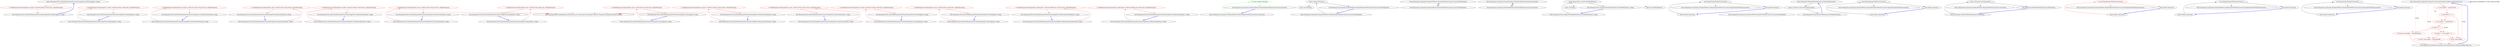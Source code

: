 digraph  {
m1_13 [cluster="Humanizer.Tests.DateTimeHumanizePrecisionStrategyTests.MinutesAgo(int, string)", file="DateTimeHumanizePrecisionStrategyTests.cs", label="Entry Humanizer.Tests.DateTimeHumanizePrecisionStrategyTests.MinutesAgo(int, string)", span="70-70"];
m1_14 [cluster="Humanizer.Tests.DateTimeHumanizePrecisionStrategyTests.MinutesAgo(int, string)", color=red, community=0, file="DateTimeHumanizePrecisionStrategyTests.cs", label="0: DateHumanize.Verify(expected, minutes, TimeUnit.Minute, Tense.Past, defaultPrecision)", span="72-72"];
m1_15 [cluster="Humanizer.Tests.DateTimeHumanizePrecisionStrategyTests.MinutesAgo(int, string)", file="DateTimeHumanizePrecisionStrategyTests.cs", label="Exit Humanizer.Tests.DateTimeHumanizePrecisionStrategyTests.MinutesAgo(int, string)", span="70-70"];
m1_3 [cluster="Humanizer.Tests.DateHumanize.Verify(string, int, Humanizer.Localisation.TimeUnit, Humanizer.Localisation.Tense, double?)", file="DateTimeHumanizePrecisionStrategyTests.cs", label="Entry Humanizer.Tests.DateHumanize.Verify(string, int, Humanizer.Localisation.TimeUnit, Humanizer.Localisation.Tense, double?)", span="29-29"];
m1_31 [cluster="Humanizer.Tests.DateTimeHumanizePrecisionStrategyTests.MonthsAgo(int, string)", file="DateTimeHumanizePrecisionStrategyTests.cs", label="Entry Humanizer.Tests.DateTimeHumanizePrecisionStrategyTests.MonthsAgo(int, string)", span="154-154"];
m1_32 [cluster="Humanizer.Tests.DateTimeHumanizePrecisionStrategyTests.MonthsAgo(int, string)", color=red, community=0, file="DateTimeHumanizePrecisionStrategyTests.cs", label="0: DateHumanize.Verify(expected, months, TimeUnit.Month, Tense.Past, defaultPrecision)", span="156-156"];
m1_33 [cluster="Humanizer.Tests.DateTimeHumanizePrecisionStrategyTests.MonthsAgo(int, string)", file="DateTimeHumanizePrecisionStrategyTests.cs", label="Exit Humanizer.Tests.DateTimeHumanizePrecisionStrategyTests.MonthsAgo(int, string)", span="154-154"];
m1_10 [cluster="Humanizer.Tests.DateTimeHumanizePrecisionStrategyTests.SecondsFromNow(int, string)", file="DateTimeHumanizePrecisionStrategyTests.cs", label="Entry Humanizer.Tests.DateTimeHumanizePrecisionStrategyTests.SecondsFromNow(int, string)", span="56-56"];
m1_11 [cluster="Humanizer.Tests.DateTimeHumanizePrecisionStrategyTests.SecondsFromNow(int, string)", color=red, community=0, file="DateTimeHumanizePrecisionStrategyTests.cs", label="0: DateHumanize.Verify(expected, seconds, TimeUnit.Second, Tense.Future, defaultPrecision)", span="58-58"];
m1_12 [cluster="Humanizer.Tests.DateTimeHumanizePrecisionStrategyTests.SecondsFromNow(int, string)", file="DateTimeHumanizePrecisionStrategyTests.cs", label="Exit Humanizer.Tests.DateTimeHumanizePrecisionStrategyTests.SecondsFromNow(int, string)", span="56-56"];
m1_28 [cluster="Humanizer.Tests.DateTimeHumanizePrecisionStrategyTests.DaysFromNow(int, string)", file="DateTimeHumanizePrecisionStrategyTests.cs", label="Entry Humanizer.Tests.DateTimeHumanizePrecisionStrategyTests.DaysFromNow(int, string)", span="141-141"];
m1_29 [cluster="Humanizer.Tests.DateTimeHumanizePrecisionStrategyTests.DaysFromNow(int, string)", color=red, community=0, file="DateTimeHumanizePrecisionStrategyTests.cs", label="0: DateHumanize.Verify(expected, days, TimeUnit.Day, Tense.Future, defaultPrecision)", span="143-143"];
m1_30 [cluster="Humanizer.Tests.DateTimeHumanizePrecisionStrategyTests.DaysFromNow(int, string)", file="DateTimeHumanizePrecisionStrategyTests.cs", label="Exit Humanizer.Tests.DateTimeHumanizePrecisionStrategyTests.DaysFromNow(int, string)", span="141-141"];
m1_34 [cluster="Humanizer.Tests.DateTimeHumanizePrecisionStrategyTests.MonthsFromNow(int, string)", file="DateTimeHumanizePrecisionStrategyTests.cs", label="Entry Humanizer.Tests.DateTimeHumanizePrecisionStrategyTests.MonthsFromNow(int, string)", span="167-167"];
m1_35 [cluster="Humanizer.Tests.DateTimeHumanizePrecisionStrategyTests.MonthsFromNow(int, string)", color=red, community=0, file="DateTimeHumanizePrecisionStrategyTests.cs", label="0: DateHumanize.Verify(expected, months, TimeUnit.Month, Tense.Future, defaultPrecision)", span="169-169"];
m1_36 [cluster="Humanizer.Tests.DateTimeHumanizePrecisionStrategyTests.MonthsFromNow(int, string)", file="DateTimeHumanizePrecisionStrategyTests.cs", label="Exit Humanizer.Tests.DateTimeHumanizePrecisionStrategyTests.MonthsFromNow(int, string)", span="167-167"];
m1_22 [cluster="Humanizer.Tests.DateTimeHumanizePrecisionStrategyTests.HoursFromNow(int, string)", file="DateTimeHumanizePrecisionStrategyTests.cs", label="Entry Humanizer.Tests.DateTimeHumanizePrecisionStrategyTests.HoursFromNow(int, string)", span="113-113"];
m1_23 [cluster="Humanizer.Tests.DateTimeHumanizePrecisionStrategyTests.HoursFromNow(int, string)", color=red, community=0, file="DateTimeHumanizePrecisionStrategyTests.cs", label="0: DateHumanize.Verify(expected, hours, TimeUnit.Hour, Tense.Future, defaultPrecision)", span="115-115"];
m1_24 [cluster="Humanizer.Tests.DateTimeHumanizePrecisionStrategyTests.HoursFromNow(int, string)", file="DateTimeHumanizePrecisionStrategyTests.cs", label="Exit Humanizer.Tests.DateTimeHumanizePrecisionStrategyTests.HoursFromNow(int, string)", span="113-113"];
m1_25 [cluster="Humanizer.Tests.DateTimeHumanizePrecisionStrategyTests.DaysAgo(int, string)", file="DateTimeHumanizePrecisionStrategyTests.cs", label="Entry Humanizer.Tests.DateTimeHumanizePrecisionStrategyTests.DaysAgo(int, string)", span="127-127"];
m1_26 [cluster="Humanizer.Tests.DateTimeHumanizePrecisionStrategyTests.DaysAgo(int, string)", color=red, community=0, file="DateTimeHumanizePrecisionStrategyTests.cs", label="0: DateHumanize.Verify(expected, days, TimeUnit.Day, Tense.Past, defaultPrecision)", span="129-129"];
m1_27 [cluster="Humanizer.Tests.DateTimeHumanizePrecisionStrategyTests.DaysAgo(int, string)", file="DateTimeHumanizePrecisionStrategyTests.cs", label="Exit Humanizer.Tests.DateTimeHumanizePrecisionStrategyTests.DaysAgo(int, string)", span="127-127"];
m1_37 [cluster="Humanizer.Tests.DateTimeHumanizePrecisionStrategyTests.YearsAgo(int, string)", file="DateTimeHumanizePrecisionStrategyTests.cs", label="Entry Humanizer.Tests.DateTimeHumanizePrecisionStrategyTests.YearsAgo(int, string)", span="175-175"];
m1_38 [cluster="Humanizer.Tests.DateTimeHumanizePrecisionStrategyTests.YearsAgo(int, string)", color=red, community=0, file="DateTimeHumanizePrecisionStrategyTests.cs", label="0: DateHumanize.Verify(expected, years, TimeUnit.Year, Tense.Past, defaultPrecision)", span="177-177"];
m1_39 [cluster="Humanizer.Tests.DateTimeHumanizePrecisionStrategyTests.YearsAgo(int, string)", file="DateTimeHumanizePrecisionStrategyTests.cs", label="Exit Humanizer.Tests.DateTimeHumanizePrecisionStrategyTests.YearsAgo(int, string)", span="175-175"];
m1_16 [cluster="Humanizer.Tests.DateTimeHumanizePrecisionStrategyTests.MinutesFromNow(int, string)", file="DateTimeHumanizePrecisionStrategyTests.cs", label="Entry Humanizer.Tests.DateTimeHumanizePrecisionStrategyTests.MinutesFromNow(int, string)", span="84-84"];
m1_17 [cluster="Humanizer.Tests.DateTimeHumanizePrecisionStrategyTests.MinutesFromNow(int, string)", color=red, community=0, file="DateTimeHumanizePrecisionStrategyTests.cs", label="0: DateHumanize.Verify(expected, minutes, TimeUnit.Minute, Tense.Future, defaultPrecision)", span="86-86"];
m1_18 [cluster="Humanizer.Tests.DateTimeHumanizePrecisionStrategyTests.MinutesFromNow(int, string)", file="DateTimeHumanizePrecisionStrategyTests.cs", label="Exit Humanizer.Tests.DateTimeHumanizePrecisionStrategyTests.MinutesFromNow(int, string)", span="84-84"];
m1_40 [cluster="Humanizer.Tests.DateTimeHumanizePrecisionStrategyTests.YearsFromNow(int, string)", file="DateTimeHumanizePrecisionStrategyTests.cs", label="Entry Humanizer.Tests.DateTimeHumanizePrecisionStrategyTests.YearsFromNow(int, string)", span="183-183"];
m1_41 [cluster="Humanizer.Tests.DateTimeHumanizePrecisionStrategyTests.YearsFromNow(int, string)", color=red, community=0, file="DateTimeHumanizePrecisionStrategyTests.cs", label="0: DateHumanize.Verify(expected, years, TimeUnit.Year, Tense.Future, defaultPrecision)", span="185-185"];
m1_42 [cluster="Humanizer.Tests.DateTimeHumanizePrecisionStrategyTests.YearsFromNow(int, string)", file="DateTimeHumanizePrecisionStrategyTests.cs", label="Exit Humanizer.Tests.DateTimeHumanizePrecisionStrategyTests.YearsFromNow(int, string)", span="183-183"];
m1_7 [cluster="Humanizer.Tests.DateTimeHumanizePrecisionStrategyTests.SecondsAgo(int, string)", file="DateTimeHumanizePrecisionStrategyTests.cs", label="Entry Humanizer.Tests.DateTimeHumanizePrecisionStrategyTests.SecondsAgo(int, string)", span="42-42"];
m1_8 [cluster="Humanizer.Tests.DateTimeHumanizePrecisionStrategyTests.SecondsAgo(int, string)", color=red, community=0, file="DateTimeHumanizePrecisionStrategyTests.cs", label="0: DateHumanize.Verify(expected, seconds, TimeUnit.Second, Tense.Past, defaultPrecision)", span="44-44"];
m1_9 [cluster="Humanizer.Tests.DateTimeHumanizePrecisionStrategyTests.SecondsAgo(int, string)", file="DateTimeHumanizePrecisionStrategyTests.cs", label="Exit Humanizer.Tests.DateTimeHumanizePrecisionStrategyTests.SecondsAgo(int, string)", span="42-42"];
m1_19 [cluster="Humanizer.Tests.DateTimeHumanizePrecisionStrategyTests.HoursAgo(int, string)", file="DateTimeHumanizePrecisionStrategyTests.cs", label="Entry Humanizer.Tests.DateTimeHumanizePrecisionStrategyTests.HoursAgo(int, string)", span="99-99"];
m1_20 [cluster="Humanizer.Tests.DateTimeHumanizePrecisionStrategyTests.HoursAgo(int, string)", color=red, community=0, file="DateTimeHumanizePrecisionStrategyTests.cs", label="0: DateHumanize.Verify(expected, hours, TimeUnit.Hour, Tense.Past, defaultPrecision)", span="101-101"];
m1_21 [cluster="Humanizer.Tests.DateTimeHumanizePrecisionStrategyTests.HoursAgo(int, string)", file="DateTimeHumanizePrecisionStrategyTests.cs", label="Exit Humanizer.Tests.DateTimeHumanizePrecisionStrategyTests.HoursAgo(int, string)", span="99-99"];
m1_4 [cluster="Humanizer.Tests.DateTimeHumanizePrecisionStrategyTests.MillisecondsFromNow(int, string)", file="DateTimeHumanizePrecisionStrategyTests.cs", label="Entry Humanizer.Tests.DateTimeHumanizePrecisionStrategyTests.MillisecondsFromNow(int, string)", span="28-28"];
m1_5 [cluster="Humanizer.Tests.DateTimeHumanizePrecisionStrategyTests.MillisecondsFromNow(int, string)", color=red, community=0, file="DateTimeHumanizePrecisionStrategyTests.cs", label="0: DateHumanize.Verify(expected, milliseconds, TimeUnit.Millisecond, Tense.Future, defaultPrecision)", span="30-30"];
m1_6 [cluster="Humanizer.Tests.DateTimeHumanizePrecisionStrategyTests.MillisecondsFromNow(int, string)", file="DateTimeHumanizePrecisionStrategyTests.cs", label="Exit Humanizer.Tests.DateTimeHumanizePrecisionStrategyTests.MillisecondsFromNow(int, string)", span="28-28"];
m1_0 [cluster="Humanizer.Tests.DateTimeHumanizePrecisionStrategyTests.MillisecondsAgo(int, string)", file="DateTimeHumanizePrecisionStrategyTests.cs", label="Entry Humanizer.Tests.DateTimeHumanizePrecisionStrategyTests.MillisecondsAgo(int, string)", span="16-16"];
m1_1 [cluster="Humanizer.Tests.DateTimeHumanizePrecisionStrategyTests.MillisecondsAgo(int, string)", color=red, community=0, file="DateTimeHumanizePrecisionStrategyTests.cs", label="0: DateHumanize.Verify(expected, milliseconds, TimeUnit.Millisecond, Tense.Past, defaultPrecision)", span="18-18"];
m1_2 [cluster="Humanizer.Tests.DateTimeHumanizePrecisionStrategyTests.MillisecondsAgo(int, string)", file="DateTimeHumanizePrecisionStrategyTests.cs", label="Exit Humanizer.Tests.DateTimeHumanizePrecisionStrategyTests.MillisecondsAgo(int, string)", span="16-16"];
m2_3 [cluster="int.ToString()", file="DefaultNumberToWordsConverter.cs", label="Entry int.ToString()", span="0-0"];
m2_0 [cluster="Humanizer.Localisation.NumberToWords.DefaultNumberToWordsConverter.Convert(int)", file="DefaultNumberToWordsConverter.cs", label="Entry Humanizer.Localisation.NumberToWords.DefaultNumberToWordsConverter.Convert(int)", span="4-4"];
m2_1 [cluster="Humanizer.Localisation.NumberToWords.DefaultNumberToWordsConverter.Convert(int)", color=green, community=0, file="DefaultNumberToWordsConverter.cs", label="0: return number.ToString();", span="6-6"];
m2_2 [cluster="Humanizer.Localisation.NumberToWords.DefaultNumberToWordsConverter.Convert(int)", file="DefaultNumberToWordsConverter.cs", label="Exit Humanizer.Localisation.NumberToWords.DefaultNumberToWordsConverter.Convert(int)", span="4-4"];
m2_4 [cluster="Humanizer.Localisation.NumberToWords.DefaultNumberToWordsConverter.ConvertToOrdinal(int)", file="DefaultNumberToWordsConverter.cs", label="Entry Humanizer.Localisation.NumberToWords.DefaultNumberToWordsConverter.ConvertToOrdinal(int)", span="9-9"];
m2_5 [cluster="Humanizer.Localisation.NumberToWords.DefaultNumberToWordsConverter.ConvertToOrdinal(int)", file="DefaultNumberToWordsConverter.cs", label="return number.ToString();", span="11-11"];
m2_6 [cluster="Humanizer.Localisation.NumberToWords.DefaultNumberToWordsConverter.ConvertToOrdinal(int)", file="DefaultNumberToWordsConverter.cs", label="Exit Humanizer.Localisation.NumberToWords.DefaultNumberToWordsConverter.ConvertToOrdinal(int)", span="9-9"];
m7_2 [cluster="Humanizer.Localisation.NumberToWords.INumberToWordsConverter.ConvertToOrdinal(int)", file="INumberToWordsConverter.cs", label="Entry Humanizer.Localisation.NumberToWords.INumberToWordsConverter.ConvertToOrdinal(int)", span="19-19"];
m7_3 [cluster="Humanizer.Localisation.NumberToWords.INumberToWordsConverter.ConvertToOrdinal(int)", file="INumberToWordsConverter.cs", label="Exit Humanizer.Localisation.NumberToWords.INumberToWordsConverter.ConvertToOrdinal(int)", span="19-19"];
m7_0 [cluster="Humanizer.Localisation.NumberToWords.INumberToWordsConverter.Convert(int)", file="INumberToWordsConverter.cs", label="Entry Humanizer.Localisation.NumberToWords.INumberToWordsConverter.Convert(int)", span="12-12"];
m7_1 [cluster="Humanizer.Localisation.NumberToWords.INumberToWordsConverter.Convert(int)", file="INumberToWordsConverter.cs", label="Exit Humanizer.Localisation.NumberToWords.INumberToWordsConverter.Convert(int)", span="12-12"];
m8_4 [cluster="Unk.Equal", file="NumberToOrdinalWordsTests.cs", label="Entry Unk.Equal", span=""];
m8_0 [cluster="Humanizer.Tests.NumberToOrdinalWordsTests.ToOrdinalWords(int, string)", file="NumberToOrdinalWordsTests.cs", label="Entry Humanizer.Tests.NumberToOrdinalWordsTests.ToOrdinalWords(int, string)", span="50-50"];
m8_1 [cluster="Humanizer.Tests.NumberToOrdinalWordsTests.ToOrdinalWords(int, string)", file="NumberToOrdinalWordsTests.cs", label="Assert.Equal(words, number.ToOrdinalWords())", span="52-52"];
m8_2 [cluster="Humanizer.Tests.NumberToOrdinalWordsTests.ToOrdinalWords(int, string)", file="NumberToOrdinalWordsTests.cs", label="Exit Humanizer.Tests.NumberToOrdinalWordsTests.ToOrdinalWords(int, string)", span="50-50"];
m8_3 [cluster="int.ToOrdinalWords()", file="NumberToOrdinalWordsTests.cs", label="Entry int.ToOrdinalWords()", span="35-35"];
m9_7 [cluster="Humanizer.Localisation.NumberToWords.ArabicNumberToWordsConverter.ArabicNumberToWordsConverter()", file="NumberToWordsExtension.cs", label="Entry Humanizer.Localisation.NumberToWords.ArabicNumberToWordsConverter.ArabicNumberToWordsConverter()", span="4-4"];
m9_24 [cluster="Humanizer.NumberToWordsExtension.ToOrdinalWords(int)", file="NumberToWordsExtension.cs", label="Entry Humanizer.NumberToWordsExtension.ToOrdinalWords(int)", span="35-35"];
m9_25 [cluster="Humanizer.NumberToWordsExtension.ToOrdinalWords(int)", file="NumberToWordsExtension.cs", label="return Converter.ConvertToOrdinal(number);", span="37-37"];
m9_26 [cluster="Humanizer.NumberToWordsExtension.ToOrdinalWords(int)", file="NumberToWordsExtension.cs", label="Exit Humanizer.NumberToWordsExtension.ToOrdinalWords(int)", span="35-35"];
m9_15 [cluster="Humanizer.Localisation.NumberToWords.SpanishNumberToWordsConverter.SpanishNumberToWordsConverter()", file="NumberToWordsExtension.cs", label="Entry Humanizer.Localisation.NumberToWords.SpanishNumberToWordsConverter.SpanishNumberToWordsConverter()", span="5-5"];
m9_27 [cluster="Humanizer.Localisation.NumberToWords.INumberToWordsConverter.ConvertToOrdinal(int)", file="NumberToWordsExtension.cs", label="Entry Humanizer.Localisation.NumberToWords.INumberToWordsConverter.ConvertToOrdinal(int)", span="19-19"];
m9_23 [cluster="Humanizer.Localisation.NumberToWords.INumberToWordsConverter.Convert(int)", file="NumberToWordsExtension.cs", label="Entry Humanizer.Localisation.NumberToWords.INumberToWordsConverter.Convert(int)", span="12-12"];
m9_19 [cluster="Humanizer.Localisation.NumberToWords.PolishNumberToWordsConverter.PolishNumberToWordsConverter()", file="NumberToWordsExtension.cs", label="Entry Humanizer.Localisation.NumberToWords.PolishNumberToWordsConverter.PolishNumberToWordsConverter()", span="6-6"];
m9_20 [cluster="Humanizer.NumberToWordsExtension.ToWords(int)", file="NumberToWordsExtension.cs", label="Entry Humanizer.NumberToWordsExtension.ToWords(int)", span="25-25"];
m9_21 [cluster="Humanizer.NumberToWordsExtension.ToWords(int)", file="NumberToWordsExtension.cs", label="return Converter.Convert(number);", span="27-27"];
m9_22 [cluster="Humanizer.NumberToWordsExtension.ToWords(int)", file="NumberToWordsExtension.cs", label="Exit Humanizer.NumberToWordsExtension.ToWords(int)", span="25-25"];
m9_3 [cluster="Humanizer.Localisation.NumberToWords.EnglishNumberToWordsConverter.EnglishNumberToWordsConverter()", file="NumberToWordsExtension.cs", label="Entry Humanizer.Localisation.NumberToWords.EnglishNumberToWordsConverter.EnglishNumberToWordsConverter()", span="5-5"];
m9_11 [cluster="Humanizer.Localisation.NumberToWords.FarsiNumberToWordsConverter.FarsiNumberToWordsConverter()", file="NumberToWordsExtension.cs", label="Entry Humanizer.Localisation.NumberToWords.FarsiNumberToWordsConverter.FarsiNumberToWordsConverter()", span="5-5"];
m9_16 [cluster="lambda expression", file="NumberToWordsExtension.cs", label="Entry lambda expression", span="17-17"];
m9_0 [cluster="lambda expression", file="NumberToWordsExtension.cs", label="Entry lambda expression", span="13-13"];
m9_1 [cluster="lambda expression", file="NumberToWordsExtension.cs", label="new EnglishNumberToWordsConverter()", span="13-13"];
m9_2 [cluster="lambda expression", file="NumberToWordsExtension.cs", label="Exit lambda expression", span="13-13"];
m9_4 [cluster="lambda expression", file="NumberToWordsExtension.cs", label="Entry lambda expression", span="14-14"];
m9_5 [cluster="lambda expression", file="NumberToWordsExtension.cs", label="new ArabicNumberToWordsConverter()", span="14-14"];
m9_6 [cluster="lambda expression", file="NumberToWordsExtension.cs", label="Exit lambda expression", span="14-14"];
m9_8 [cluster="lambda expression", file="NumberToWordsExtension.cs", label="Entry lambda expression", span="15-15"];
m9_9 [cluster="lambda expression", file="NumberToWordsExtension.cs", label="new FarsiNumberToWordsConverter()", span="15-15"];
m9_10 [cluster="lambda expression", file="NumberToWordsExtension.cs", label="Exit lambda expression", span="15-15"];
m9_12 [cluster="lambda expression", file="NumberToWordsExtension.cs", label="Entry lambda expression", span="16-16"];
m9_13 [cluster="lambda expression", file="NumberToWordsExtension.cs", label="new SpanishNumberToWordsConverter()", span="16-16"];
m9_14 [cluster="lambda expression", file="NumberToWordsExtension.cs", label="Exit lambda expression", span="16-16"];
m9_17 [cluster="lambda expression", color=red, community=0, file="NumberToWordsExtension.cs", label="0: new PolishNumberToWordsConverter()", span="17-17"];
m9_18 [cluster="lambda expression", file="NumberToWordsExtension.cs", label="Exit lambda expression", span="17-17"];
m11_0 [cluster="Humanizer.Localisation.Formatters.RussianFormatter.GetResourceKey(string, int)", file="RussianFormatter.cs", label="Entry Humanizer.Localisation.Formatters.RussianFormatter.GetResourceKey(string, int)", span="7-7"];
m11_1 [cluster="Humanizer.Localisation.Formatters.RussianFormatter.GetResourceKey(string, int)", color=red, community=0, file="RussianFormatter.cs", label="0: var mod100 = number%100", span="9-9"];
m11_3 [cluster="Humanizer.Localisation.Formatters.RussianFormatter.GetResourceKey(string, int)", color=red, community=0, file="RussianFormatter.cs", label="0: var mod10 = number%10", span="12-12"];
m11_5 [cluster="Humanizer.Localisation.Formatters.RussianFormatter.GetResourceKey(string, int)", color=red, community=0, file="RussianFormatter.cs", label="0: return resourceKey + SingularPostfix;", span="15-15"];
m11_7 [cluster="Humanizer.Localisation.Formatters.RussianFormatter.GetResourceKey(string, int)", color=red, community=0, file="RussianFormatter.cs", label="0: return resourceKey + PaucalPostfix;", span="18-18"];
m11_8 [cluster="Humanizer.Localisation.Formatters.RussianFormatter.GetResourceKey(string, int)", color=red, community=0, file="RussianFormatter.cs", label="0: return resourceKey;", span="21-21"];
m11_2 [cluster="Humanizer.Localisation.Formatters.RussianFormatter.GetResourceKey(string, int)", color=red, community=0, file="RussianFormatter.cs", label="0: mod100/10 != 1", span="10-10"];
m11_4 [cluster="Humanizer.Localisation.Formatters.RussianFormatter.GetResourceKey(string, int)", color=red, community=0, file="RussianFormatter.cs", label="0: mod10 == 1", span="14-14"];
m11_6 [cluster="Humanizer.Localisation.Formatters.RussianFormatter.GetResourceKey(string, int)", color=red, community=0, file="RussianFormatter.cs", label="0: mod10 > 1 && mod10 < 5", span="17-17"];
m11_9 [cluster="Humanizer.Localisation.Formatters.RussianFormatter.GetResourceKey(string, int)", file="RussianFormatter.cs", label="Exit Humanizer.Localisation.Formatters.RussianFormatter.GetResourceKey(string, int)", span="7-7"];
m1_13 -> m1_14  [color=red, key=0, style=solid];
m1_14 -> m1_15  [color=red, key=0, style=solid];
m1_14 -> m1_3  [color=red, key=2, style=dotted];
m1_15 -> m1_13  [color=blue, key=0, style=bold];
m1_31 -> m1_32  [color=red, key=0, style=solid];
m1_32 -> m1_33  [color=red, key=0, style=solid];
m1_32 -> m1_3  [color=red, key=2, style=dotted];
m1_33 -> m1_31  [color=blue, key=0, style=bold];
m1_10 -> m1_11  [color=red, key=0, style=solid];
m1_11 -> m1_12  [color=red, key=0, style=solid];
m1_11 -> m1_3  [color=red, key=2, style=dotted];
m1_12 -> m1_10  [color=blue, key=0, style=bold];
m1_28 -> m1_29  [color=red, key=0, style=solid];
m1_29 -> m1_30  [color=red, key=0, style=solid];
m1_29 -> m1_3  [color=red, key=2, style=dotted];
m1_30 -> m1_28  [color=blue, key=0, style=bold];
m1_34 -> m1_35  [color=red, key=0, style=solid];
m1_35 -> m1_36  [color=red, key=0, style=solid];
m1_35 -> m1_3  [color=red, key=2, style=dotted];
m1_36 -> m1_34  [color=blue, key=0, style=bold];
m1_22 -> m1_23  [color=red, key=0, style=solid];
m1_23 -> m1_24  [color=red, key=0, style=solid];
m1_23 -> m1_3  [color=red, key=2, style=dotted];
m1_24 -> m1_22  [color=blue, key=0, style=bold];
m1_25 -> m1_26  [color=red, key=0, style=solid];
m1_26 -> m1_27  [color=red, key=0, style=solid];
m1_26 -> m1_3  [color=red, key=2, style=dotted];
m1_27 -> m1_25  [color=blue, key=0, style=bold];
m1_37 -> m1_38  [color=red, key=0, style=solid];
m1_38 -> m1_39  [color=red, key=0, style=solid];
m1_38 -> m1_3  [color=red, key=2, style=dotted];
m1_39 -> m1_37  [color=blue, key=0, style=bold];
m1_16 -> m1_17  [color=red, key=0, style=solid];
m1_17 -> m1_18  [color=red, key=0, style=solid];
m1_17 -> m1_3  [color=red, key=2, style=dotted];
m1_18 -> m1_16  [color=blue, key=0, style=bold];
m1_40 -> m1_41  [color=red, key=0, style=solid];
m1_41 -> m1_42  [color=red, key=0, style=solid];
m1_41 -> m1_3  [color=red, key=2, style=dotted];
m1_42 -> m1_40  [color=blue, key=0, style=bold];
m1_7 -> m1_8  [color=red, key=0, style=solid];
m1_8 -> m1_9  [color=red, key=0, style=solid];
m1_8 -> m1_3  [color=red, key=2, style=dotted];
m1_9 -> m1_7  [color=blue, key=0, style=bold];
m1_19 -> m1_20  [color=red, key=0, style=solid];
m1_20 -> m1_21  [color=red, key=0, style=solid];
m1_20 -> m1_3  [color=red, key=2, style=dotted];
m1_21 -> m1_19  [color=blue, key=0, style=bold];
m1_4 -> m1_5  [color=red, key=0, style=solid];
m1_5 -> m1_6  [color=red, key=0, style=solid];
m1_5 -> m1_3  [color=red, key=2, style=dotted];
m1_6 -> m1_4  [color=blue, key=0, style=bold];
m1_0 -> m1_1  [color=red, key=0, style=solid];
m1_1 -> m1_2  [color=red, key=0, style=solid];
m1_1 -> m1_3  [color=red, key=2, style=dotted];
m1_2 -> m1_0  [color=blue, key=0, style=bold];
m2_0 -> m2_1  [color=green, key=0, style=solid];
m2_1 -> m2_2  [color=green, key=0, style=solid];
m2_1 -> m2_3  [color=green, key=2, style=dotted];
m2_2 -> m2_0  [color=blue, key=0, style=bold];
m2_4 -> m2_5  [key=0, style=solid];
m2_5 -> m2_3  [key=2, style=dotted];
m2_5 -> m2_6  [key=0, style=solid];
m2_6 -> m2_4  [color=blue, key=0, style=bold];
m7_2 -> m7_3  [key=0, style=solid];
m7_3 -> m7_2  [color=blue, key=0, style=bold];
m7_0 -> m7_1  [key=0, style=solid];
m7_1 -> m7_0  [color=blue, key=0, style=bold];
m8_0 -> m8_1  [key=0, style=solid];
m8_1 -> m8_2  [key=0, style=solid];
m8_1 -> m8_3  [key=2, style=dotted];
m8_1 -> m8_4  [key=2, style=dotted];
m8_2 -> m8_0  [color=blue, key=0, style=bold];
m9_24 -> m9_25  [key=0, style=solid];
m9_25 -> m9_26  [key=0, style=solid];
m9_25 -> m9_27  [key=2, style=dotted];
m9_26 -> m9_24  [color=blue, key=0, style=bold];
m9_20 -> m9_21  [key=0, style=solid];
m9_21 -> m9_22  [key=0, style=solid];
m9_21 -> m9_23  [key=2, style=dotted];
m9_22 -> m9_20  [color=blue, key=0, style=bold];
m9_16 -> m9_17  [color=red, key=0, style=solid];
m9_0 -> m9_1  [key=0, style=solid];
m9_1 -> m9_2  [key=0, style=solid];
m9_1 -> m9_3  [key=2, style=dotted];
m9_2 -> m9_0  [color=blue, key=0, style=bold];
m9_4 -> m9_5  [key=0, style=solid];
m9_5 -> m9_6  [key=0, style=solid];
m9_5 -> m9_7  [key=2, style=dotted];
m9_6 -> m9_4  [color=blue, key=0, style=bold];
m9_8 -> m9_9  [key=0, style=solid];
m9_9 -> m9_10  [key=0, style=solid];
m9_9 -> m9_11  [key=2, style=dotted];
m9_10 -> m9_8  [color=blue, key=0, style=bold];
m9_12 -> m9_13  [key=0, style=solid];
m9_13 -> m9_14  [key=0, style=solid];
m9_13 -> m9_15  [key=2, style=dotted];
m9_14 -> m9_12  [color=blue, key=0, style=bold];
m9_17 -> m9_18  [color=red, key=0, style=solid];
m9_17 -> m9_19  [color=red, key=2, style=dotted];
m9_18 -> m9_16  [color=blue, key=0, style=bold];
m11_0 -> m11_1  [color=red, key=0, style=solid];
m11_0 -> m11_3  [color=red, key=1, label=int, style=dashed];
m11_0 -> m11_5  [color=red, key=1, label=string, style=dashed];
m11_0 -> m11_7  [color=red, key=1, label=string, style=dashed];
m11_0 -> m11_8  [color=red, key=1, label=string, style=dashed];
m11_0 -> m11_0  [color=darkorchid, key=3, label="method methodReturn string GetResourceKey", style=bold];
m11_1 -> m11_2  [color=red, key=0, style=solid];
m11_3 -> m11_4  [color=red, key=0, style=solid];
m11_3 -> m11_6  [color=red, key=1, label=mod10, style=dashed];
m11_5 -> m11_9  [color=red, key=0, style=solid];
m11_7 -> m11_9  [color=red, key=0, style=solid];
m11_8 -> m11_9  [color=red, key=0, style=solid];
m11_2 -> m11_3  [color=red, key=0, style=solid];
m11_2 -> m11_8  [color=red, key=0, style=solid];
m11_4 -> m11_5  [color=red, key=0, style=solid];
m11_4 -> m11_6  [color=red, key=0, style=solid];
m11_6 -> m11_7  [color=red, key=0, style=solid];
m11_6 -> m11_8  [color=red, key=0, style=solid];
m11_9 -> m11_0  [color=blue, key=0, style=bold];
}
